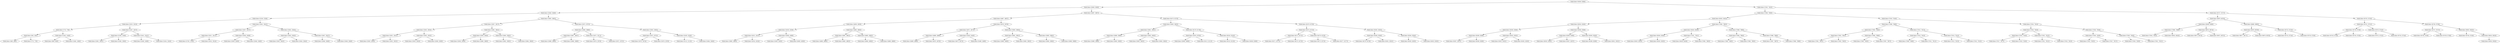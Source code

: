 digraph G{
755875625 [label="Node{data=[6286, 6286]}"]
755875625 -> 1574740592
1574740592 [label="Node{data=[3656, 3656]}"]
1574740592 -> 1863711975
1863711975 [label="Node{data=[2849, 2849]}"]
1863711975 -> 388507514
388507514 [label="Node{data=[2539, 2539]}"]
388507514 -> 1469855297
1469855297 [label="Node{data=[2023, 2023]}"]
1469855297 -> 1869332960
1869332960 [label="Node{data=[779, 779]}"]
1869332960 -> 794421806
794421806 [label="Node{data=[562, 562]}"]
794421806 -> 2040269640
2040269640 [label="Node{data=[460, 460]}"]
794421806 -> 1334051844
1334051844 [label="Node{data=[770, 770]}"]
1869332960 -> 2119284949
2119284949 [label="Node{data=[1440, 1440]}"]
2119284949 -> 515450283
515450283 [label="Node{data=[800, 800]}"]
2119284949 -> 124173183
124173183 [label="Node{data=[1464, 1464]}"]
1469855297 -> 1747790771
1747790771 [label="Node{data=[2407, 2407]}"]
1747790771 -> 457810291
457810291 [label="Node{data=[2336, 2336]}"]
457810291 -> 1284135884
1284135884 [label="Node{data=[2061, 2061]}"]
457810291 -> 2122693729
2122693729 [label="Node{data=[2364, 2364]}"]
1747790771 -> 2146726065
2146726065 [label="Node{data=[2441, 2441]}"]
2146726065 -> 694158341
694158341 [label="Node{data=[2408, 2408]}"]
2146726065 -> 933920478
933920478 [label="Node{data=[2454, 2454]}"]
388507514 -> 1688185598
1688185598 [label="Node{data=[2841, 2841]}"]
1688185598 -> 942812964
942812964 [label="Node{data=[2837, 2837]}"]
942812964 -> 299586571
299586571 [label="Node{data=[2811, 2811]}"]
299586571 -> 1977844832
1977844832 [label="Node{data=[2793, 2793]}"]
299586571 -> 1823611000
1823611000 [label="Node{data=[2814, 2814]}"]
942812964 -> 1171276229
1171276229 [label="Node{data=[2839, 2839]}"]
1171276229 -> 241184376
241184376 [label="Node{data=[2838, 2838]}"]
1171276229 -> 1741253456
1741253456 [label="Node{data=[2840, 2840]}"]
1688185598 -> 465882633
465882633 [label="Node{data=[2845, 2845]}"]
465882633 -> 1549630173
1549630173 [label="Node{data=[2843, 2843]}"]
1549630173 -> 1396804800
1396804800 [label="Node{data=[2842, 2842]}"]
1549630173 -> 2147417619
2147417619 [label="Node{data=[2844, 2844]}"]
465882633 -> 1115145059
1115145059 [label="Node{data=[2847, 2847]}"]
1115145059 -> 1967903330
1967903330 [label="Node{data=[2846, 2846]}"]
1115145059 -> 708011911
708011911 [label="Node{data=[2848, 2848]}"]
1863711975 -> 582294196
582294196 [label="Node{data=[2865, 2865]}"]
582294196 -> 1579526490
1579526490 [label="Node{data=[2857, 2857]}"]
1579526490 -> 1968613438
1968613438 [label="Node{data=[2853, 2853]}"]
1968613438 -> 1147729484
1147729484 [label="Node{data=[2851, 2851]}"]
1147729484 -> 1317151951
1317151951 [label="Node{data=[2850, 2850]}"]
1147729484 -> 1025387324
1025387324 [label="Node{data=[2852, 2852]}"]
1968613438 -> 2110350329
2110350329 [label="Node{data=[2855, 2855]}"]
2110350329 -> 2114990234
2114990234 [label="Node{data=[2854, 2854]}"]
2110350329 -> 560715723
560715723 [label="Node{data=[2856, 2856]}"]
1579526490 -> 1843420945
1843420945 [label="Node{data=[2861, 2861]}"]
1843420945 -> 1535131647
1535131647 [label="Node{data=[2859, 2859]}"]
1535131647 -> 611008757
611008757 [label="Node{data=[2858, 2858]}"]
1535131647 -> 1539382844
1539382844 [label="Node{data=[2860, 2860]}"]
1843420945 -> 876010114
876010114 [label="Node{data=[2863, 2863]}"]
876010114 -> 1846768700
1846768700 [label="Node{data=[2862, 2862]}"]
876010114 -> 268561891
268561891 [label="Node{data=[2864, 2864]}"]
582294196 -> 1130508577
1130508577 [label="Node{data=[2873, 2873]}"]
1130508577 -> 1099038981
1099038981 [label="Node{data=[2869, 2869]}"]
1099038981 -> 876953501
876953501 [label="Node{data=[2867, 2867]}"]
876953501 -> 733262339
733262339 [label="Node{data=[2866, 2866]}"]
876953501 -> 2039309677
2039309677 [label="Node{data=[2868, 2868]}"]
1099038981 -> 685169008
685169008 [label="Node{data=[2871, 2871]}"]
685169008 -> 905097760
905097760 [label="Node{data=[2870, 2870]}"]
685169008 -> 995633719
995633719 [label="Node{data=[2872, 2872]}"]
1130508577 -> 694978108
694978108 [label="Node{data=[2905, 2905]}"]
694978108 -> 938465080
938465080 [label="Node{data=[2875, 2875]}"]
938465080 -> 397148247
397148247 [label="Node{data=[2874, 2874]}"]
938465080 -> 1834981639
1834981639 [label="Node{data=[2876, 2876]}"]
694978108 -> 550486006
550486006 [label="Node{data=[3429, 3429]}"]
550486006 -> 1775303360
1775303360 [label="Node{data=[3113, 3113]}"]
550486006 -> 503963925
503963925 [label="Node{data=[3494, 3494]}"]
1574740592 -> 261084274
261084274 [label="Node{data=[5897, 5897]}"]
261084274 -> 1390602874
1390602874 [label="Node{data=[4967, 4967]}"]
1390602874 -> 1007295516
1007295516 [label="Node{data=[4959, 4959]}"]
1007295516 -> 1834632129
1834632129 [label="Node{data=[4559, 4559]}"]
1834632129 -> 470234716
470234716 [label="Node{data=[4531, 4531]}"]
470234716 -> 1509142172
1509142172 [label="Node{data=[3863, 3863]}"]
470234716 -> 905290562
905290562 [label="Node{data=[4554, 4554]}"]
1834632129 -> 177121910
177121910 [label="Node{data=[4589, 4589]}"]
177121910 -> 798935213
798935213 [label="Node{data=[4585, 4585]}"]
177121910 -> 1801262220
1801262220 [label="Node{data=[4958, 4958]}"]
1007295516 -> 1932154134
1932154134 [label="Node{data=[4963, 4963]}"]
1932154134 -> 210279455
210279455 [label="Node{data=[4961, 4961]}"]
210279455 -> 1426777731
1426777731 [label="Node{data=[4960, 4960]}"]
210279455 -> 1458594266
1458594266 [label="Node{data=[4962, 4962]}"]
1932154134 -> 2001931511
2001931511 [label="Node{data=[4965, 4965]}"]
2001931511 -> 1064504934
1064504934 [label="Node{data=[4964, 4964]}"]
2001931511 -> 1028639221
1028639221 [label="Node{data=[4966, 4966]}"]
1390602874 -> 1751417143
1751417143 [label="Node{data=[5876, 5876]}"]
1751417143 -> 129965176
129965176 [label="Node{data=[4971, 4971]}"]
129965176 -> 538452695
538452695 [label="Node{data=[4969, 4969]}"]
538452695 -> 1666930496
1666930496 [label="Node{data=[4968, 4968]}"]
538452695 -> 804921125
804921125 [label="Node{data=[4970, 4970]}"]
129965176 -> 1348049534
1348049534 [label="Node{data=[5440, 5440]}"]
1348049534 -> 825627704
825627704 [label="Node{data=[4972, 4972]}"]
1348049534 -> 149861385
149861385 [label="Node{data=[5496, 5496]}"]
1751417143 -> 1997705478
1997705478 [label="Node{data=[5893, 5893]}"]
1997705478 -> 1803845616
1803845616 [label="Node{data=[5891, 5891]}"]
1803845616 -> 1779577196
1779577196 [label="Node{data=[5890, 5890]}"]
1803845616 -> 396463835
396463835 [label="Node{data=[5892, 5892]}"]
1997705478 -> 1960355720
1960355720 [label="Node{data=[5895, 5895]}"]
1960355720 -> 1022045468
1022045468 [label="Node{data=[5894, 5894]}"]
1960355720 -> 1200218812
1200218812 [label="Node{data=[5896, 5896]}"]
261084274 -> 1556446144
1556446144 [label="Node{data=[6270, 6270]}"]
1556446144 -> 1838183223
1838183223 [label="Node{data=[5905, 5905]}"]
1838183223 -> 141959252
141959252 [label="Node{data=[5901, 5901]}"]
141959252 -> 6467556
6467556 [label="Node{data=[5899, 5899]}"]
6467556 -> 1997459283
1997459283 [label="Node{data=[5898, 5898]}"]
6467556 -> 426312526
426312526 [label="Node{data=[5900, 5900]}"]
141959252 -> 539292855
539292855 [label="Node{data=[5903, 5903]}"]
539292855 -> 892101336
892101336 [label="Node{data=[5902, 5902]}"]
539292855 -> 878266233
878266233 [label="Node{data=[5904, 5904]}"]
1838183223 -> 1702576591
1702576591 [label="Node{data=[6178, 6178]}"]
1702576591 -> 1660780699
1660780699 [label="Node{data=[5979, 5979]}"]
1660780699 -> 881923262
881923262 [label="Node{data=[5906, 5906]}"]
1660780699 -> 1242431450
1242431450 [label="Node{data=[6112, 6112]}"]
1702576591 -> 1976019565
1976019565 [label="Node{data=[6243, 6243]}"]
1976019565 -> 2075133206
2075133206 [label="Node{data=[6210, 6210]}"]
1976019565 -> 1194904122
1194904122 [label="Node{data=[6269, 6269]}"]
1556446144 -> 1651383848
1651383848 [label="Node{data=[6278, 6278]}"]
1651383848 -> 716330186
716330186 [label="Node{data=[6274, 6274]}"]
716330186 -> 1364290623
1364290623 [label="Node{data=[6272, 6272]}"]
1364290623 -> 1354302773
1354302773 [label="Node{data=[6271, 6271]}"]
1364290623 -> 1119145556
1119145556 [label="Node{data=[6273, 6273]}"]
716330186 -> 2056832716
2056832716 [label="Node{data=[6276, 6276]}"]
2056832716 -> 552762676
552762676 [label="Node{data=[6275, 6275]}"]
2056832716 -> 955929778
955929778 [label="Node{data=[6277, 6277]}"]
1651383848 -> 1549335447
1549335447 [label="Node{data=[6282, 6282]}"]
1549335447 -> 1623914614
1623914614 [label="Node{data=[6280, 6280]}"]
1623914614 -> 1407332998
1407332998 [label="Node{data=[6279, 6279]}"]
1623914614 -> 962044812
962044812 [label="Node{data=[6281, 6281]}"]
1549335447 -> 575173490
575173490 [label="Node{data=[6284, 6284]}"]
575173490 -> 360068613
360068613 [label="Node{data=[6283, 6283]}"]
575173490 -> 1463959599
1463959599 [label="Node{data=[6285, 6285]}"]
755875625 -> 1393410696
1393410696 [label="Node{data=[7932, 7932]}"]
1393410696 -> 851441784
851441784 [label="Node{data=[7900, 7900]}"]
851441784 -> 383591988
383591988 [label="Node{data=[6302, 6302]}"]
383591988 -> 1406881784
1406881784 [label="Node{data=[6294, 6294]}"]
1406881784 -> 1862258313
1862258313 [label="Node{data=[6290, 6290]}"]
1862258313 -> 592353046
592353046 [label="Node{data=[6288, 6288]}"]
592353046 -> 1558051277
1558051277 [label="Node{data=[6287, 6287]}"]
592353046 -> 1433458977
1433458977 [label="Node{data=[6289, 6289]}"]
1862258313 -> 1173085824
1173085824 [label="Node{data=[6292, 6292]}"]
1173085824 -> 306841356
306841356 [label="Node{data=[6291, 6291]}"]
1173085824 -> 569018137
569018137 [label="Node{data=[6293, 6293]}"]
1406881784 -> 1921055700
1921055700 [label="Node{data=[6298, 6298]}"]
1921055700 -> 1770271962
1770271962 [label="Node{data=[6296, 6296]}"]
1770271962 -> 733228161
733228161 [label="Node{data=[6295, 6295]}"]
1770271962 -> 1586738337
1586738337 [label="Node{data=[6297, 6297]}"]
1921055700 -> 733522684
733522684 [label="Node{data=[6300, 6300]}"]
733522684 -> 1674738101
1674738101 [label="Node{data=[6299, 6299]}"]
733522684 -> 1770557802
1770557802 [label="Node{data=[6301, 6301]}"]
383591988 -> 721229382
721229382 [label="Node{data=[7892, 7892]}"]
721229382 -> 1149023919
1149023919 [label="Node{data=[6404, 6404]}"]
1149023919 -> 873689156
873689156 [label="Node{data=[6304, 6304]}"]
873689156 -> 423474285
423474285 [label="Node{data=[6303, 6303]}"]
873689156 -> 1538317866
1538317866 [label="Node{data=[6305, 6305]}"]
1149023919 -> 2061025853
2061025853 [label="Node{data=[7281, 7281]}"]
2061025853 -> 1441139826
1441139826 [label="Node{data=[6436, 6436]}"]
2061025853 -> 562844799
562844799 [label="Node{data=[7665, 7665]}"]
721229382 -> 2089852906
2089852906 [label="Node{data=[7896, 7896]}"]
2089852906 -> 1088779119
1088779119 [label="Node{data=[7894, 7894]}"]
1088779119 -> 629502621
629502621 [label="Node{data=[7893, 7893]}"]
1088779119 -> 1726608894
1726608894 [label="Node{data=[7895, 7895]}"]
2089852906 -> 511596806
511596806 [label="Node{data=[7898, 7898]}"]
511596806 -> 1978351533
1978351533 [label="Node{data=[7897, 7897]}"]
511596806 -> 2079635991
2079635991 [label="Node{data=[7899, 7899]}"]
851441784 -> 1385952914
1385952914 [label="Node{data=[7916, 7916]}"]
1385952914 -> 1044456366
1044456366 [label="Node{data=[7908, 7908]}"]
1044456366 -> 310076828
310076828 [label="Node{data=[7904, 7904]}"]
310076828 -> 1283539398
1283539398 [label="Node{data=[7902, 7902]}"]
1283539398 -> 1092817314
1092817314 [label="Node{data=[7901, 7901]}"]
1283539398 -> 1984435835
1984435835 [label="Node{data=[7903, 7903]}"]
310076828 -> 1071041195
1071041195 [label="Node{data=[7906, 7906]}"]
1071041195 -> 2040472550
2040472550 [label="Node{data=[7905, 7905]}"]
1071041195 -> 543720310
543720310 [label="Node{data=[7907, 7907]}"]
1044456366 -> 379957966
379957966 [label="Node{data=[7912, 7912]}"]
379957966 -> 523215139
523215139 [label="Node{data=[7910, 7910]}"]
523215139 -> 523186483
523186483 [label="Node{data=[7909, 7909]}"]
523215139 -> 2067292819
2067292819 [label="Node{data=[7911, 7911]}"]
379957966 -> 1076923640
1076923640 [label="Node{data=[7914, 7914]}"]
1076923640 -> 578030436
578030436 [label="Node{data=[7913, 7913]}"]
1076923640 -> 1144262832
1144262832 [label="Node{data=[7915, 7915]}"]
1385952914 -> 2082524767
2082524767 [label="Node{data=[7924, 7924]}"]
2082524767 -> 942922351
942922351 [label="Node{data=[7920, 7920]}"]
942922351 -> 975100198
975100198 [label="Node{data=[7918, 7918]}"]
975100198 -> 1582038853
1582038853 [label="Node{data=[7917, 7917]}"]
975100198 -> 610500837
610500837 [label="Node{data=[7919, 7919]}"]
942922351 -> 36034212
36034212 [label="Node{data=[7922, 7922]}"]
36034212 -> 1312745519
1312745519 [label="Node{data=[7921, 7921]}"]
36034212 -> 1326356346
1326356346 [label="Node{data=[7923, 7923]}"]
2082524767 -> 2010272470
2010272470 [label="Node{data=[7928, 7928]}"]
2010272470 -> 1533946494
1533946494 [label="Node{data=[7926, 7926]}"]
1533946494 -> 1646845612
1646845612 [label="Node{data=[7925, 7925]}"]
1533946494 -> 1504063700
1504063700 [label="Node{data=[7927, 7927]}"]
2010272470 -> 1015516628
1015516628 [label="Node{data=[7930, 7930]}"]
1015516628 -> 370179552
370179552 [label="Node{data=[7929, 7929]}"]
1015516628 -> 845749296
845749296 [label="Node{data=[7931, 7931]}"]
1393410696 -> 1520548409
1520548409 [label="Node{data=[8727, 8727]}"]
1520548409 -> 1523086740
1523086740 [label="Node{data=[8676, 8676]}"]
1523086740 -> 1336077392
1336077392 [label="Node{data=[8586, 8586]}"]
1336077392 -> 902885640
902885640 [label="Node{data=[7996, 7996]}"]
902885640 -> 1660413433
1660413433 [label="Node{data=[7954, 7954]}"]
902885640 -> 2064271590
2064271590 [label="Node{data=[8043, 8043]}"]
1336077392 -> 596831163
596831163 [label="Node{data=[8674, 8674]}"]
596831163 -> 301467248
301467248 [label="Node{data=[8673, 8673]}"]
596831163 -> 1283322267
1283322267 [label="Node{data=[8675, 8675]}"]
1523086740 -> 1696189834
1696189834 [label="Node{data=[8680, 8680]}"]
1696189834 -> 1365392801
1365392801 [label="Node{data=[8678, 8678]}"]
1365392801 -> 7891579
7891579 [label="Node{data=[8677, 8677]}"]
1365392801 -> 590000838
590000838 [label="Node{data=[8679, 8679]}"]
1696189834 -> 150228660
150228660 [label="Node{data=[8725, 8725]}"]
150228660 -> 1220277566
1220277566 [label="Node{data=[8724, 8724]}"]
150228660 -> 190019040
190019040 [label="Node{data=[8726, 8726]}"]
1520548409 -> 2098809550
2098809550 [label="Node{data=[8735, 8735]}"]
2098809550 -> 1462909495
1462909495 [label="Node{data=[8731, 8731]}"]
1462909495 -> 1077356522
1077356522 [label="Node{data=[8729, 8729]}"]
1077356522 -> 1348183673
1348183673 [label="Node{data=[8728, 8728]}"]
1077356522 -> 1730398598
1730398598 [label="Node{data=[8730, 8730]}"]
1462909495 -> 554087639
554087639 [label="Node{data=[8733, 8733]}"]
554087639 -> 1492635498
1492635498 [label="Node{data=[8732, 8732]}"]
554087639 -> 1435685475
1435685475 [label="Node{data=[8734, 8734]}"]
2098809550 -> 738483886
738483886 [label="Node{data=[8739, 8739]}"]
738483886 -> 951121909
951121909 [label="Node{data=[8737, 8737]}"]
951121909 -> 1583014678
1583014678 [label="Node{data=[8736, 8736]}"]
951121909 -> 488121204
488121204 [label="Node{data=[8738, 8738]}"]
738483886 -> 333971287
333971287 [label="Node{data=[8933, 8933]}"]
333971287 -> 743943553
743943553 [label="Node{data=[8740, 8740]}"]
333971287 -> 631023950
631023950 [label="Node{data=[9034, 9034]}"]
631023950 -> 2034445578
2034445578 [label="Node{data=[9304, 9304]}"]
}